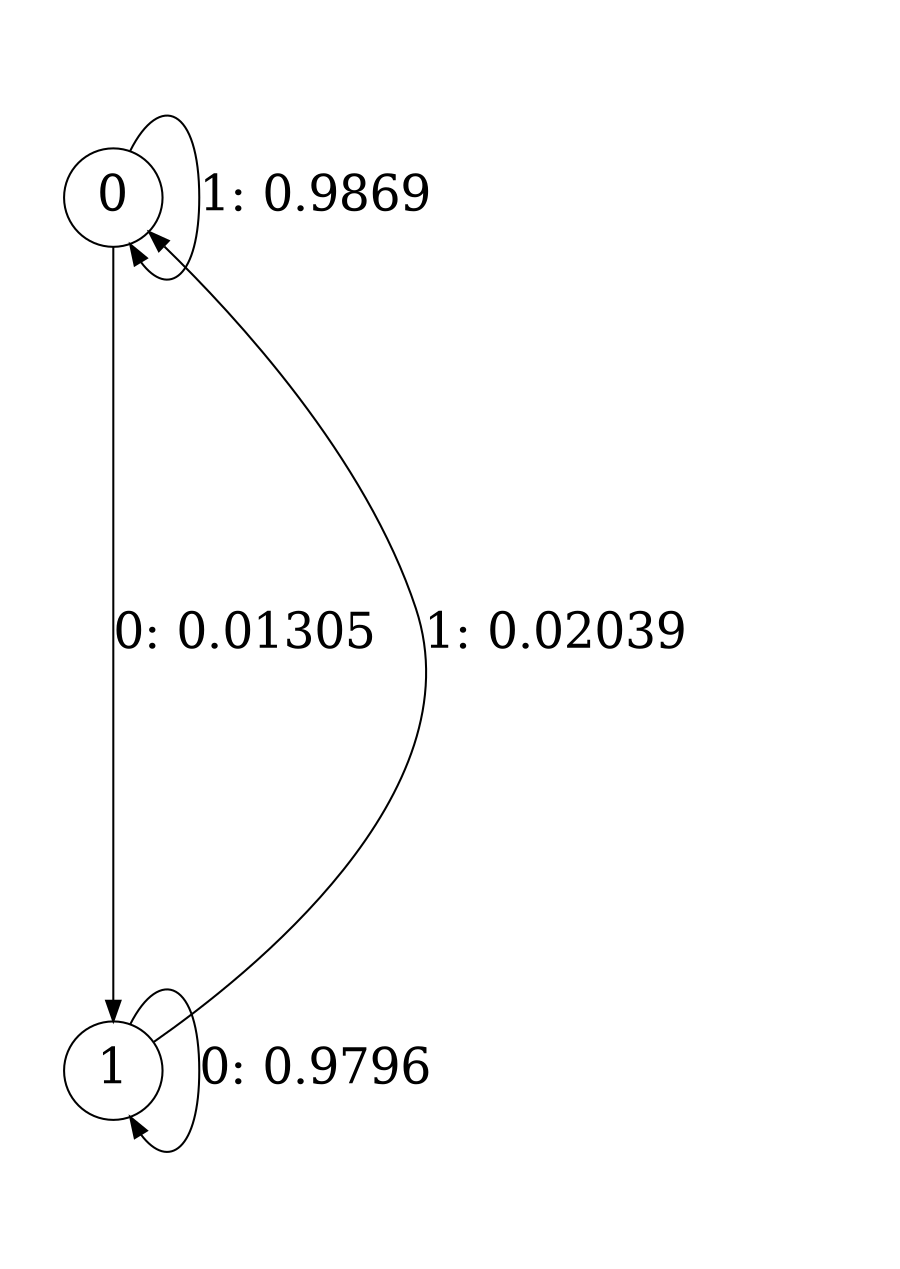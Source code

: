 digraph "ch3_face_short_L3" {
size = "6,8.5";
ratio = "fill";
node [shape = circle];
node [fontsize = 24];
edge [fontsize = 24];
0 -> 1 [label = "0: 0.01305  "];
0 -> 0 [label = "1: 0.9869   "];
1 -> 1 [label = "0: 0.9796   "];
1 -> 0 [label = "1: 0.02039  "];
}